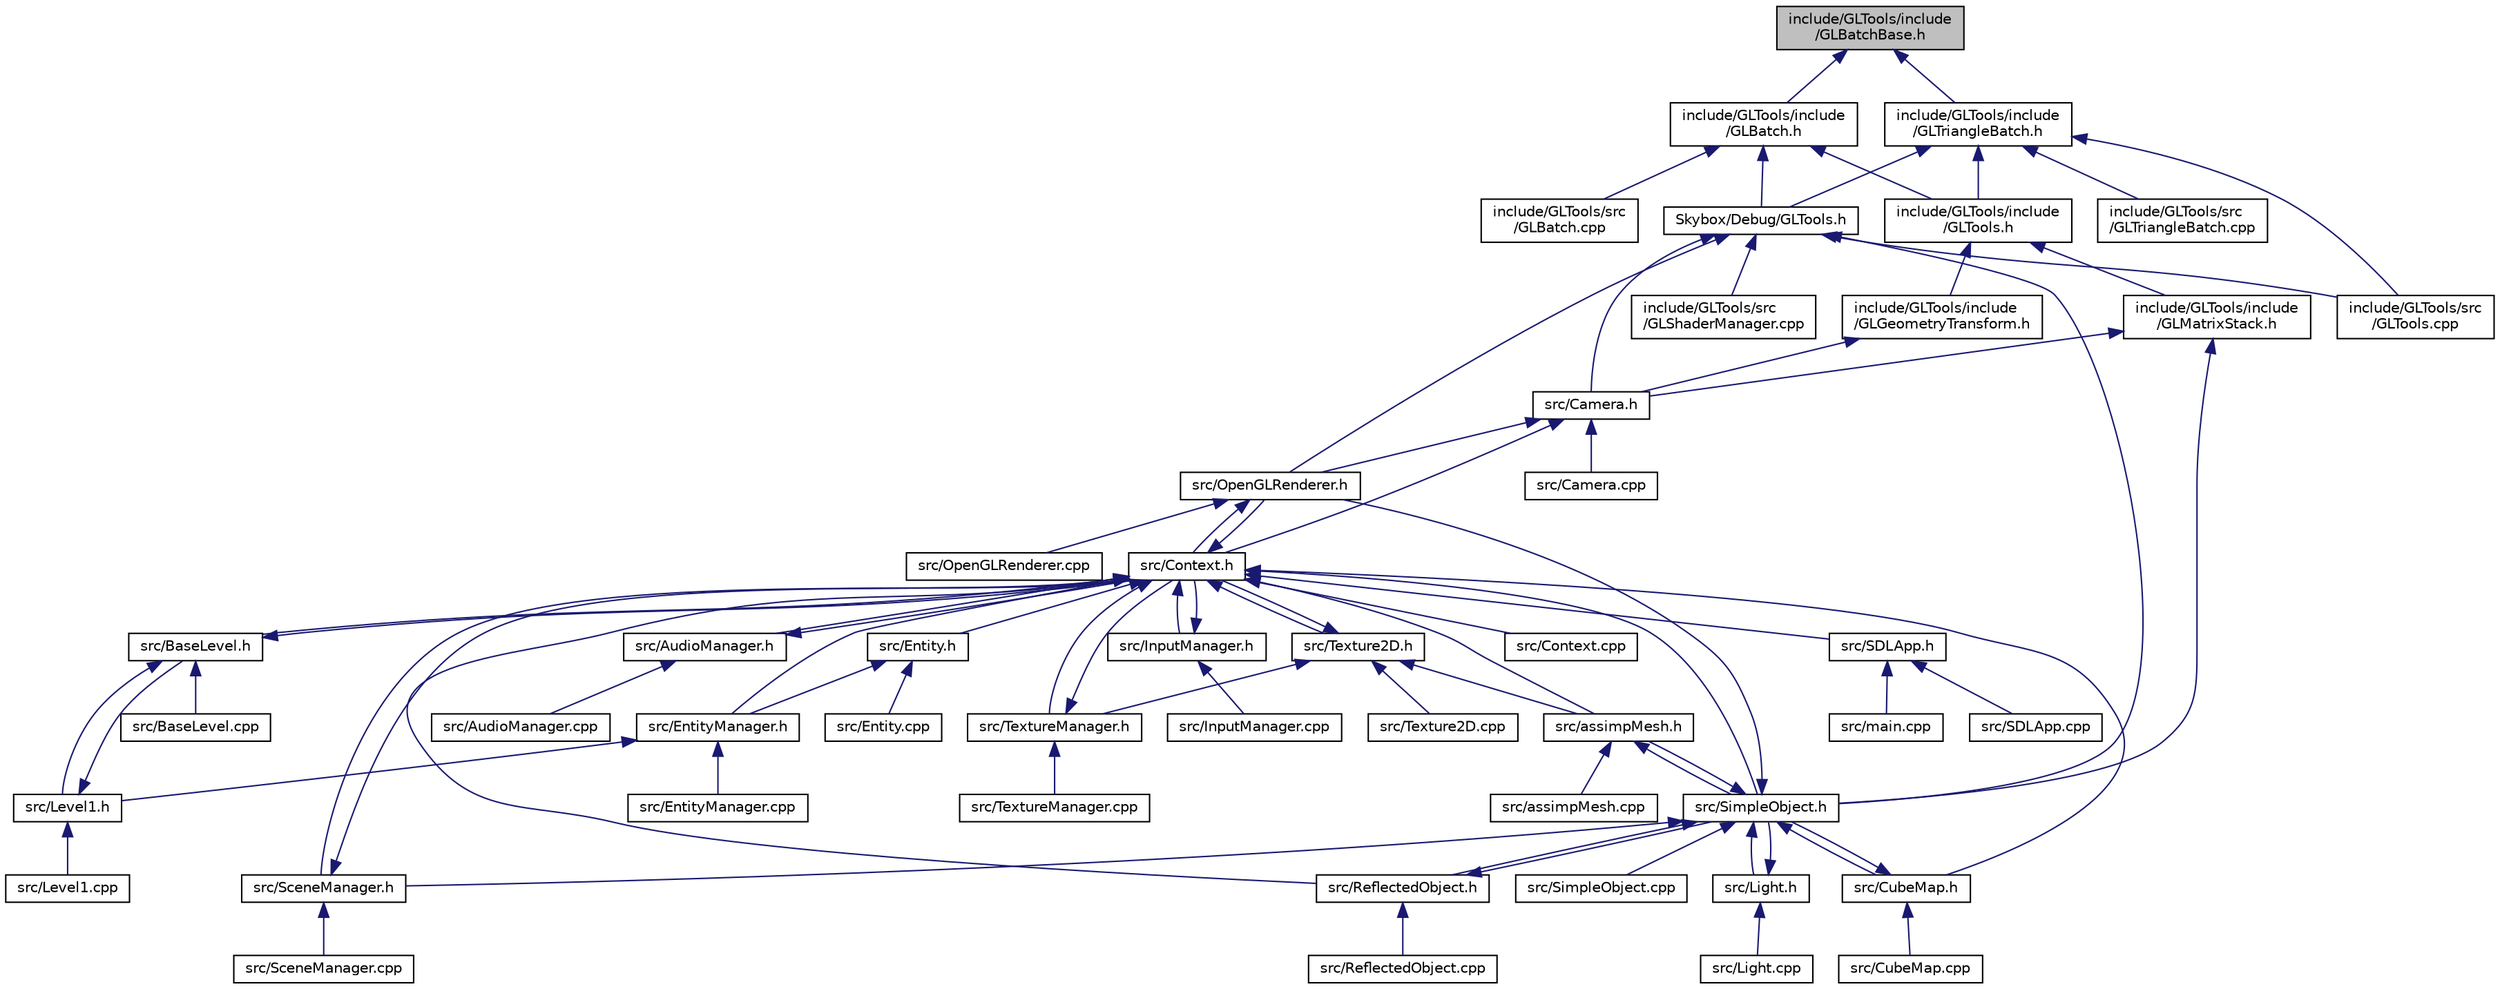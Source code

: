 digraph "include/GLTools/include/GLBatchBase.h"
{
  edge [fontname="Helvetica",fontsize="10",labelfontname="Helvetica",labelfontsize="10"];
  node [fontname="Helvetica",fontsize="10",shape=record];
  Node1 [label="include/GLTools/include\l/GLBatchBase.h",height=0.2,width=0.4,color="black", fillcolor="grey75", style="filled" fontcolor="black"];
  Node1 -> Node2 [dir="back",color="midnightblue",fontsize="10",style="solid"];
  Node2 [label="include/GLTools/include\l/GLBatch.h",height=0.2,width=0.4,color="black", fillcolor="white", style="filled",URL="$_g_l_batch_8h.html"];
  Node2 -> Node3 [dir="back",color="midnightblue",fontsize="10",style="solid"];
  Node3 [label="include/GLTools/include\l/GLTools.h",height=0.2,width=0.4,color="black", fillcolor="white", style="filled",URL="$include_2_g_l_tools_2include_2_g_l_tools_8h.html"];
  Node3 -> Node4 [dir="back",color="midnightblue",fontsize="10",style="solid"];
  Node4 [label="include/GLTools/include\l/GLGeometryTransform.h",height=0.2,width=0.4,color="black", fillcolor="white", style="filled",URL="$_g_l_geometry_transform_8h.html"];
  Node4 -> Node5 [dir="back",color="midnightblue",fontsize="10",style="solid"];
  Node5 [label="src/Camera.h",height=0.2,width=0.4,color="black", fillcolor="white", style="filled",URL="$src_2camera_8h.html"];
  Node5 -> Node6 [dir="back",color="midnightblue",fontsize="10",style="solid"];
  Node6 [label="src/OpenGLRenderer.h",height=0.2,width=0.4,color="black", fillcolor="white", style="filled",URL="$_open_g_l_renderer_8h.html"];
  Node6 -> Node7 [dir="back",color="midnightblue",fontsize="10",style="solid"];
  Node7 [label="src/Context.h",height=0.2,width=0.4,color="black", fillcolor="white", style="filled",URL="$_context_8h.html"];
  Node7 -> Node8 [dir="back",color="midnightblue",fontsize="10",style="solid"];
  Node8 [label="src/assimpMesh.h",height=0.2,width=0.4,color="black", fillcolor="white", style="filled",URL="$assimp_mesh_8h.html"];
  Node8 -> Node9 [dir="back",color="midnightblue",fontsize="10",style="solid"];
  Node9 [label="src/assimpMesh.cpp",height=0.2,width=0.4,color="black", fillcolor="white", style="filled",URL="$assimp_mesh_8cpp.html"];
  Node8 -> Node10 [dir="back",color="midnightblue",fontsize="10",style="solid"];
  Node10 [label="src/SimpleObject.h",height=0.2,width=0.4,color="black", fillcolor="white", style="filled",URL="$_simple_object_8h.html"];
  Node10 -> Node6 [dir="back",color="midnightblue",fontsize="10",style="solid"];
  Node10 -> Node11 [dir="back",color="midnightblue",fontsize="10",style="solid"];
  Node11 [label="src/Light.h",height=0.2,width=0.4,color="black", fillcolor="white", style="filled",URL="$src_2light_8h.html"];
  Node11 -> Node10 [dir="back",color="midnightblue",fontsize="10",style="solid"];
  Node11 -> Node12 [dir="back",color="midnightblue",fontsize="10",style="solid"];
  Node12 [label="src/Light.cpp",height=0.2,width=0.4,color="black", fillcolor="white", style="filled",URL="$_light_8cpp.html"];
  Node10 -> Node13 [dir="back",color="midnightblue",fontsize="10",style="solid"];
  Node13 [label="src/CubeMap.h",height=0.2,width=0.4,color="black", fillcolor="white", style="filled",URL="$_cube_map_8h.html"];
  Node13 -> Node10 [dir="back",color="midnightblue",fontsize="10",style="solid"];
  Node13 -> Node14 [dir="back",color="midnightblue",fontsize="10",style="solid"];
  Node14 [label="src/CubeMap.cpp",height=0.2,width=0.4,color="black", fillcolor="white", style="filled",URL="$_cube_map_8cpp.html"];
  Node10 -> Node15 [dir="back",color="midnightblue",fontsize="10",style="solid"];
  Node15 [label="src/ReflectedObject.h",height=0.2,width=0.4,color="black", fillcolor="white", style="filled",URL="$_reflected_object_8h.html"];
  Node15 -> Node10 [dir="back",color="midnightblue",fontsize="10",style="solid"];
  Node15 -> Node16 [dir="back",color="midnightblue",fontsize="10",style="solid"];
  Node16 [label="src/ReflectedObject.cpp",height=0.2,width=0.4,color="black", fillcolor="white", style="filled",URL="$_reflected_object_8cpp.html"];
  Node10 -> Node17 [dir="back",color="midnightblue",fontsize="10",style="solid"];
  Node17 [label="src/SceneManager.h",height=0.2,width=0.4,color="black", fillcolor="white", style="filled",URL="$_scene_manager_8h.html"];
  Node17 -> Node7 [dir="back",color="midnightblue",fontsize="10",style="solid"];
  Node17 -> Node18 [dir="back",color="midnightblue",fontsize="10",style="solid"];
  Node18 [label="src/SceneManager.cpp",height=0.2,width=0.4,color="black", fillcolor="white", style="filled",URL="$_scene_manager_8cpp.html"];
  Node10 -> Node8 [dir="back",color="midnightblue",fontsize="10",style="solid"];
  Node10 -> Node19 [dir="back",color="midnightblue",fontsize="10",style="solid"];
  Node19 [label="src/SimpleObject.cpp",height=0.2,width=0.4,color="black", fillcolor="white", style="filled",URL="$_simple_object_8cpp.html"];
  Node7 -> Node20 [dir="back",color="midnightblue",fontsize="10",style="solid"];
  Node20 [label="src/AudioManager.h",height=0.2,width=0.4,color="black", fillcolor="white", style="filled",URL="$_audio_manager_8h.html"];
  Node20 -> Node7 [dir="back",color="midnightblue",fontsize="10",style="solid"];
  Node20 -> Node21 [dir="back",color="midnightblue",fontsize="10",style="solid"];
  Node21 [label="src/AudioManager.cpp",height=0.2,width=0.4,color="black", fillcolor="white", style="filled",URL="$_audio_manager_8cpp.html"];
  Node7 -> Node22 [dir="back",color="midnightblue",fontsize="10",style="solid"];
  Node22 [label="src/InputManager.h",height=0.2,width=0.4,color="black", fillcolor="white", style="filled",URL="$_input_manager_8h.html"];
  Node22 -> Node7 [dir="back",color="midnightblue",fontsize="10",style="solid"];
  Node22 -> Node23 [dir="back",color="midnightblue",fontsize="10",style="solid"];
  Node23 [label="src/InputManager.cpp",height=0.2,width=0.4,color="black", fillcolor="white", style="filled",URL="$_input_manager_8cpp.html"];
  Node7 -> Node6 [dir="back",color="midnightblue",fontsize="10",style="solid"];
  Node7 -> Node10 [dir="back",color="midnightblue",fontsize="10",style="solid"];
  Node7 -> Node13 [dir="back",color="midnightblue",fontsize="10",style="solid"];
  Node7 -> Node15 [dir="back",color="midnightblue",fontsize="10",style="solid"];
  Node7 -> Node17 [dir="back",color="midnightblue",fontsize="10",style="solid"];
  Node7 -> Node24 [dir="back",color="midnightblue",fontsize="10",style="solid"];
  Node24 [label="src/BaseLevel.h",height=0.2,width=0.4,color="black", fillcolor="white", style="filled",URL="$_base_level_8h.html"];
  Node24 -> Node7 [dir="back",color="midnightblue",fontsize="10",style="solid"];
  Node24 -> Node25 [dir="back",color="midnightblue",fontsize="10",style="solid"];
  Node25 [label="src/Level1.h",height=0.2,width=0.4,color="black", fillcolor="white", style="filled",URL="$_level1_8h.html"];
  Node25 -> Node24 [dir="back",color="midnightblue",fontsize="10",style="solid"];
  Node25 -> Node26 [dir="back",color="midnightblue",fontsize="10",style="solid"];
  Node26 [label="src/Level1.cpp",height=0.2,width=0.4,color="black", fillcolor="white", style="filled",URL="$_level1_8cpp.html"];
  Node24 -> Node27 [dir="back",color="midnightblue",fontsize="10",style="solid"];
  Node27 [label="src/BaseLevel.cpp",height=0.2,width=0.4,color="black", fillcolor="white", style="filled",URL="$_base_level_8cpp.html"];
  Node7 -> Node28 [dir="back",color="midnightblue",fontsize="10",style="solid"];
  Node28 [label="src/EntityManager.h",height=0.2,width=0.4,color="black", fillcolor="white", style="filled",URL="$_entity_manager_8h.html"];
  Node28 -> Node25 [dir="back",color="midnightblue",fontsize="10",style="solid"];
  Node28 -> Node29 [dir="back",color="midnightblue",fontsize="10",style="solid"];
  Node29 [label="src/EntityManager.cpp",height=0.2,width=0.4,color="black", fillcolor="white", style="filled",URL="$_entity_manager_8cpp.html"];
  Node7 -> Node30 [dir="back",color="midnightblue",fontsize="10",style="solid"];
  Node30 [label="src/Entity.h",height=0.2,width=0.4,color="black", fillcolor="white", style="filled",URL="$_entity_8h.html"];
  Node30 -> Node28 [dir="back",color="midnightblue",fontsize="10",style="solid"];
  Node30 -> Node31 [dir="back",color="midnightblue",fontsize="10",style="solid"];
  Node31 [label="src/Entity.cpp",height=0.2,width=0.4,color="black", fillcolor="white", style="filled",URL="$_entity_8cpp.html"];
  Node7 -> Node32 [dir="back",color="midnightblue",fontsize="10",style="solid"];
  Node32 [label="src/Texture2D.h",height=0.2,width=0.4,color="black", fillcolor="white", style="filled",URL="$_texture2_d_8h.html"];
  Node32 -> Node7 [dir="back",color="midnightblue",fontsize="10",style="solid"];
  Node32 -> Node33 [dir="back",color="midnightblue",fontsize="10",style="solid"];
  Node33 [label="src/TextureManager.h",height=0.2,width=0.4,color="black", fillcolor="white", style="filled",URL="$_texture_manager_8h.html"];
  Node33 -> Node7 [dir="back",color="midnightblue",fontsize="10",style="solid"];
  Node33 -> Node34 [dir="back",color="midnightblue",fontsize="10",style="solid"];
  Node34 [label="src/TextureManager.cpp",height=0.2,width=0.4,color="black", fillcolor="white", style="filled",URL="$_texture_manager_8cpp.html"];
  Node32 -> Node8 [dir="back",color="midnightblue",fontsize="10",style="solid"];
  Node32 -> Node35 [dir="back",color="midnightblue",fontsize="10",style="solid"];
  Node35 [label="src/Texture2D.cpp",height=0.2,width=0.4,color="black", fillcolor="white", style="filled",URL="$_texture2_d_8cpp.html"];
  Node7 -> Node33 [dir="back",color="midnightblue",fontsize="10",style="solid"];
  Node7 -> Node36 [dir="back",color="midnightblue",fontsize="10",style="solid"];
  Node36 [label="src/Context.cpp",height=0.2,width=0.4,color="black", fillcolor="white", style="filled",URL="$_context_8cpp.html"];
  Node7 -> Node37 [dir="back",color="midnightblue",fontsize="10",style="solid"];
  Node37 [label="src/SDLApp.h",height=0.2,width=0.4,color="black", fillcolor="white", style="filled",URL="$_s_d_l_app_8h.html"];
  Node37 -> Node38 [dir="back",color="midnightblue",fontsize="10",style="solid"];
  Node38 [label="src/main.cpp",height=0.2,width=0.4,color="black", fillcolor="white", style="filled",URL="$main_8cpp.html"];
  Node37 -> Node39 [dir="back",color="midnightblue",fontsize="10",style="solid"];
  Node39 [label="src/SDLApp.cpp",height=0.2,width=0.4,color="black", fillcolor="white", style="filled",URL="$_s_d_l_app_8cpp.html"];
  Node6 -> Node40 [dir="back",color="midnightblue",fontsize="10",style="solid"];
  Node40 [label="src/OpenGLRenderer.cpp",height=0.2,width=0.4,color="black", fillcolor="white", style="filled",URL="$_open_g_l_renderer_8cpp.html"];
  Node5 -> Node7 [dir="back",color="midnightblue",fontsize="10",style="solid"];
  Node5 -> Node41 [dir="back",color="midnightblue",fontsize="10",style="solid"];
  Node41 [label="src/Camera.cpp",height=0.2,width=0.4,color="black", fillcolor="white", style="filled",URL="$_camera_8cpp.html"];
  Node3 -> Node42 [dir="back",color="midnightblue",fontsize="10",style="solid"];
  Node42 [label="include/GLTools/include\l/GLMatrixStack.h",height=0.2,width=0.4,color="black", fillcolor="white", style="filled",URL="$_g_l_matrix_stack_8h.html"];
  Node42 -> Node5 [dir="back",color="midnightblue",fontsize="10",style="solid"];
  Node42 -> Node10 [dir="back",color="midnightblue",fontsize="10",style="solid"];
  Node2 -> Node43 [dir="back",color="midnightblue",fontsize="10",style="solid"];
  Node43 [label="include/GLTools/src\l/GLBatch.cpp",height=0.2,width=0.4,color="black", fillcolor="white", style="filled",URL="$_g_l_batch_8cpp.html"];
  Node2 -> Node44 [dir="back",color="midnightblue",fontsize="10",style="solid"];
  Node44 [label="Skybox/Debug/GLTools.h",height=0.2,width=0.4,color="black", fillcolor="white", style="filled",URL="$_skybox_2_debug_2_g_l_tools_8h.html"];
  Node44 -> Node45 [dir="back",color="midnightblue",fontsize="10",style="solid"];
  Node45 [label="include/GLTools/src\l/GLShaderManager.cpp",height=0.2,width=0.4,color="black", fillcolor="white", style="filled",URL="$_g_l_shader_manager_8cpp.html"];
  Node44 -> Node46 [dir="back",color="midnightblue",fontsize="10",style="solid"];
  Node46 [label="include/GLTools/src\l/GLTools.cpp",height=0.2,width=0.4,color="black", fillcolor="white", style="filled",URL="$_g_l_tools_8cpp.html"];
  Node44 -> Node5 [dir="back",color="midnightblue",fontsize="10",style="solid"];
  Node44 -> Node10 [dir="back",color="midnightblue",fontsize="10",style="solid"];
  Node44 -> Node6 [dir="back",color="midnightblue",fontsize="10",style="solid"];
  Node1 -> Node47 [dir="back",color="midnightblue",fontsize="10",style="solid"];
  Node47 [label="include/GLTools/include\l/GLTriangleBatch.h",height=0.2,width=0.4,color="black", fillcolor="white", style="filled",URL="$_g_l_triangle_batch_8h.html"];
  Node47 -> Node3 [dir="back",color="midnightblue",fontsize="10",style="solid"];
  Node47 -> Node46 [dir="back",color="midnightblue",fontsize="10",style="solid"];
  Node47 -> Node48 [dir="back",color="midnightblue",fontsize="10",style="solid"];
  Node48 [label="include/GLTools/src\l/GLTriangleBatch.cpp",height=0.2,width=0.4,color="black", fillcolor="white", style="filled",URL="$_g_l_triangle_batch_8cpp.html"];
  Node47 -> Node44 [dir="back",color="midnightblue",fontsize="10",style="solid"];
}
